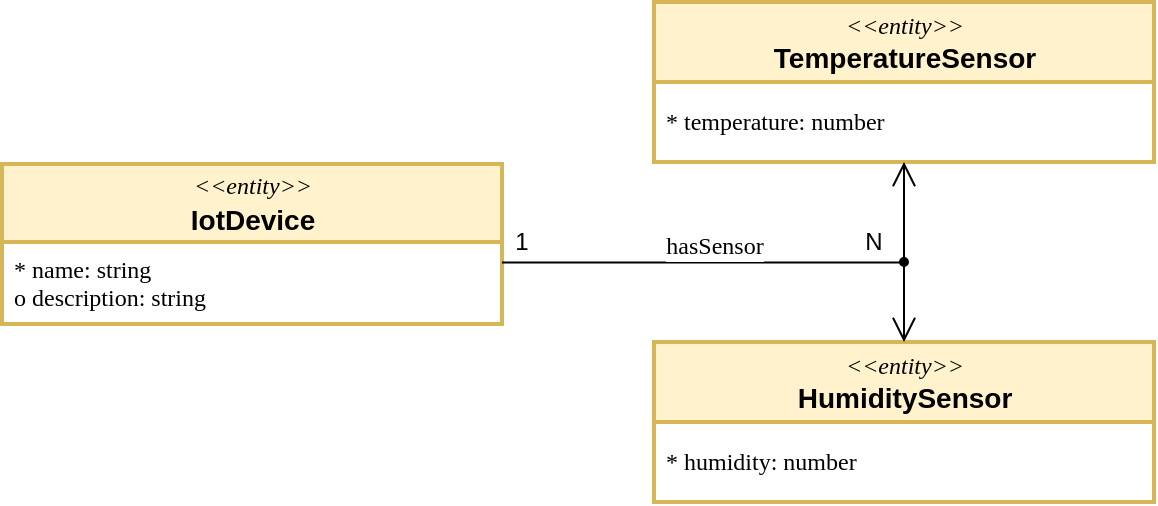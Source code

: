 <mxfile version="22.0.3" type="device" pages="2">
  <diagram name="schema" id="-U8rRpyTSq4u7GKG51dM">
    <mxGraphModel dx="1026" dy="681" grid="1" gridSize="10" guides="1" tooltips="1" connect="1" arrows="1" fold="1" page="1" pageScale="1" pageWidth="827" pageHeight="1169" math="0" shadow="0">
      <root>
        <mxCell id="0" />
        <mxCell id="1" parent="0" />
        <mxCell id="voWmRa2pXaKrDhGQnHco-1" value="&lt;font face=&quot;Tahoma&quot;&gt;&lt;i style=&quot;&quot;&gt;&lt;font style=&quot;font-size: 12px;&quot;&gt;&amp;lt;&amp;lt;entity&amp;gt;&amp;gt;&lt;/font&gt;&lt;/i&gt;&lt;br&gt;&lt;/font&gt;&lt;b&gt;IotDevice&lt;/b&gt;" style="swimlane;childLayout=stackLayout;horizontal=1;startSize=39;horizontalStack=0;rounded=0;fontSize=14;fontStyle=0;strokeWidth=2;resizeParent=0;resizeLast=1;shadow=0;dashed=0;align=center;fillColor=#fff2cc;strokeColor=#d6b656;arcSize=19;spacingBottom=2;html=1;" parent="1" vertex="1">
          <mxGeometry x="164" y="311" width="250" height="80" as="geometry" />
        </mxCell>
        <mxCell id="voWmRa2pXaKrDhGQnHco-2" value="* name: string&lt;br&gt;o description: string" style="align=left;strokeColor=none;fillColor=none;spacingLeft=4;fontSize=12;verticalAlign=top;resizable=0;rotatable=0;part=1;html=1;fontFamily=Verdana;" parent="voWmRa2pXaKrDhGQnHco-1" vertex="1">
          <mxGeometry y="39" width="250" height="41" as="geometry" />
        </mxCell>
        <mxCell id="voWmRa2pXaKrDhGQnHco-3" value="&lt;font style=&quot;font-size: 12px;&quot; face=&quot;Tahoma&quot;&gt;&amp;lt;&amp;lt;entity&amp;gt;&amp;gt;&lt;/font&gt;&lt;br&gt;&lt;span style=&quot;font-style: normal;&quot;&gt;&lt;b&gt;TemperatureSensor&lt;/b&gt;&lt;/span&gt;" style="swimlane;childLayout=stackLayout;horizontal=1;startSize=40;horizontalStack=0;rounded=0;fontSize=14;fontStyle=2;strokeWidth=2;resizeParent=0;resizeLast=1;shadow=0;dashed=0;align=center;fillColor=#fff2cc;strokeColor=#d6b656;spacingBottom=2;arcSize=19;fixDash=0;autosize=1;container=1;backgroundOutline=0;enumerate=0;noLabel=0;html=1;" parent="1" vertex="1">
          <mxGeometry x="490" y="230" width="250" height="80" as="geometry" />
        </mxCell>
        <mxCell id="voWmRa2pXaKrDhGQnHco-5" value="* temperature: number" style="align=left;strokeColor=none;fillColor=none;spacingLeft=4;fontSize=12;verticalAlign=middle;resizable=0;rotatable=0;part=1;spacingBottom=0;html=1;fontFamily=Verdana;spacing=2;horizontal=1;autosize=1;resizeWidth=0;resizeHeight=0;" parent="voWmRa2pXaKrDhGQnHco-3" vertex="1">
          <mxGeometry y="40" width="250" height="40" as="geometry" />
        </mxCell>
        <mxCell id="voWmRa2pXaKrDhGQnHco-6" value="&lt;font style=&quot;font-size: 12px;&quot; face=&quot;Tahoma&quot;&gt;&amp;lt;&amp;lt;entity&amp;gt;&amp;gt;&lt;/font&gt;&lt;br&gt;&lt;span style=&quot;font-style: normal;&quot;&gt;&lt;b&gt;HumiditySensor&lt;/b&gt;&lt;/span&gt;" style="swimlane;childLayout=stackLayout;horizontal=1;startSize=40;horizontalStack=0;rounded=0;fontSize=14;fontStyle=2;strokeWidth=2;resizeParent=0;resizeLast=1;shadow=0;dashed=0;align=center;fillColor=#fff2cc;strokeColor=#d6b656;spacingBottom=2;arcSize=19;fixDash=0;autosize=1;container=1;backgroundOutline=0;enumerate=0;noLabel=0;html=1;" parent="1" vertex="1">
          <mxGeometry x="490" y="400" width="250" height="80" as="geometry" />
        </mxCell>
        <mxCell id="voWmRa2pXaKrDhGQnHco-7" value="* humidity: number" style="align=left;strokeColor=none;fillColor=none;spacingLeft=4;fontSize=12;verticalAlign=middle;resizable=0;rotatable=0;part=1;spacingBottom=0;html=1;fontFamily=Verdana;spacing=2;horizontal=1;autosize=1;resizeWidth=0;resizeHeight=0;" parent="voWmRa2pXaKrDhGQnHco-6" vertex="1">
          <mxGeometry y="40" width="250" height="40" as="geometry" />
        </mxCell>
        <mxCell id="voWmRa2pXaKrDhGQnHco-10" value="" style="edgeStyle=orthogonalEdgeStyle;rounded=0;jumpSize=8;orthogonalLoop=1;jettySize=auto;html=1;fontFamily=Verdana;fontSize=12;fontColor=#000000;startArrow=open;startFill=0;endArrow=oval;endFill=1;startSize=10;endSize=4;exitX=0.5;exitY=0;exitDx=0;exitDy=0;strokeWidth=1;" parent="1" source="voWmRa2pXaKrDhGQnHco-6" edge="1">
          <mxGeometry x="0.071" y="-11" relative="1" as="geometry">
            <Array as="points">
              <mxPoint x="615" y="360" />
            </Array>
            <mxPoint x="625" y="320" as="sourcePoint" />
            <mxPoint x="615" y="360" as="targetPoint" />
            <mxPoint as="offset" />
          </mxGeometry>
        </mxCell>
        <mxCell id="voWmRa2pXaKrDhGQnHco-11" style="edgeStyle=orthogonalEdgeStyle;rounded=0;orthogonalLoop=1;jettySize=auto;html=1;exitX=1;exitY=0.25;exitDx=0;exitDy=0;entryX=0.5;entryY=1;entryDx=0;entryDy=0;endArrow=open;endFill=0;startSize=4;endSize=10;" parent="1" source="voWmRa2pXaKrDhGQnHco-2" target="voWmRa2pXaKrDhGQnHco-5" edge="1">
          <mxGeometry relative="1" as="geometry">
            <Array as="points">
              <mxPoint x="414" y="360" />
              <mxPoint x="615" y="360" />
            </Array>
          </mxGeometry>
        </mxCell>
        <mxCell id="voWmRa2pXaKrDhGQnHco-12" value="&lt;font face=&quot;Verdana&quot; style=&quot;font-size: 12px;&quot;&gt;hasSensor&lt;/font&gt;" style="edgeLabel;html=1;align=center;verticalAlign=middle;resizable=0;points=[];" parent="voWmRa2pXaKrDhGQnHco-11" vertex="1" connectable="0">
          <mxGeometry x="0.011" y="1" relative="1" as="geometry">
            <mxPoint x="-21" y="-8" as="offset" />
          </mxGeometry>
        </mxCell>
        <mxCell id="_L3FRz4O-gy1xlna3gWk-1" value="1" style="text;html=1;strokeColor=none;fillColor=none;align=center;verticalAlign=middle;whiteSpace=wrap;rounded=0;" parent="1" vertex="1">
          <mxGeometry x="414" y="340" width="20" height="20" as="geometry" />
        </mxCell>
        <mxCell id="_L3FRz4O-gy1xlna3gWk-2" value="N" style="text;html=1;strokeColor=none;fillColor=none;align=center;verticalAlign=middle;whiteSpace=wrap;rounded=0;" parent="1" vertex="1">
          <mxGeometry x="590" y="340" width="20" height="20" as="geometry" />
        </mxCell>
      </root>
    </mxGraphModel>
  </diagram>
  <diagram id="lVq_1g_pCwZ7buvHjpqm" name="instance">
    <mxGraphModel dx="1026" dy="681" grid="1" gridSize="10" guides="1" tooltips="1" connect="1" arrows="1" fold="1" page="1" pageScale="1" pageWidth="827" pageHeight="1169" math="0" shadow="0">
      <root>
        <mxCell id="0" />
        <mxCell id="1" parent="0" />
        <mxCell id="Z3KZdV1z-FpotFy621Re-1" value="&lt;i style=&quot;&quot;&gt;&lt;font face=&quot;Verdana&quot;&gt;urn:ngsi-ld:IotDevice:1&lt;/font&gt;&lt;/i&gt;" style="swimlane;childLayout=stackLayout;horizontal=1;startSize=39;horizontalStack=0;rounded=0;fontSize=14;fontStyle=0;strokeWidth=2;resizeParent=0;resizeLast=1;shadow=0;dashed=0;align=center;fillColor=#fff2cc;strokeColor=#d6b656;arcSize=19;spacingBottom=2;html=1;" parent="1" vertex="1">
          <mxGeometry x="164" y="311" width="250" height="80" as="geometry" />
        </mxCell>
        <mxCell id="Z3KZdV1z-FpotFy621Re-2" value="name = &quot;IoTDevice&quot;&lt;br&gt;description = &quot;IoT device with sensors.&lt;span style=&quot;background-color: initial;&quot;&gt;&quot;&lt;/span&gt;" style="align=left;strokeColor=none;fillColor=none;spacingLeft=4;fontSize=12;verticalAlign=top;resizable=0;rotatable=0;part=1;html=1;fontFamily=Verdana;" parent="Z3KZdV1z-FpotFy621Re-1" vertex="1">
          <mxGeometry y="39" width="250" height="41" as="geometry" />
        </mxCell>
        <mxCell id="Z3KZdV1z-FpotFy621Re-3" value="&lt;i style=&quot;border-color: var(--border-color);&quot;&gt;&lt;font face=&quot;Verdana&quot;&gt;urn:ngsi-ld:TemperatureSensor:1&lt;/font&gt;&lt;/i&gt;" style="swimlane;childLayout=stackLayout;horizontal=1;startSize=38;horizontalStack=0;rounded=0;fontSize=14;fontStyle=2;strokeWidth=2;resizeParent=0;resizeLast=1;shadow=0;dashed=0;align=center;fillColor=#fff2cc;strokeColor=#d6b656;spacingBottom=2;arcSize=19;fixDash=0;autosize=1;container=1;backgroundOutline=0;enumerate=0;noLabel=0;html=1;" parent="1" vertex="1">
          <mxGeometry x="490" y="230" width="280" height="80" as="geometry" />
        </mxCell>
        <mxCell id="Z3KZdV1z-FpotFy621Re-4" value="temperature =&amp;nbsp;27.9 (unitCode = &quot;CEL&quot;)" style="align=left;strokeColor=none;fillColor=none;spacingLeft=4;fontSize=12;verticalAlign=middle;resizable=0;rotatable=0;part=1;spacingBottom=0;html=1;fontFamily=Verdana;spacing=2;horizontal=1;autosize=1;resizeWidth=0;resizeHeight=0;" parent="Z3KZdV1z-FpotFy621Re-3" vertex="1">
          <mxGeometry y="38" width="280" height="42" as="geometry" />
        </mxCell>
        <mxCell id="Z3KZdV1z-FpotFy621Re-5" value="&lt;i style=&quot;border-color: var(--border-color);&quot;&gt;&lt;font face=&quot;Verdana&quot;&gt;urn:ngsi-ld:HumiditySensor:1&lt;/font&gt;&lt;/i&gt;" style="swimlane;childLayout=stackLayout;horizontal=1;startSize=38;horizontalStack=0;rounded=0;fontSize=14;fontStyle=2;strokeWidth=2;resizeParent=0;resizeLast=1;shadow=0;dashed=0;align=center;fillColor=#fff2cc;strokeColor=#d6b656;spacingBottom=2;arcSize=19;fixDash=0;autosize=1;container=1;backgroundOutline=0;enumerate=0;noLabel=0;html=1;" parent="1" vertex="1">
          <mxGeometry x="490" y="400" width="280" height="80" as="geometry" />
        </mxCell>
        <mxCell id="Z3KZdV1z-FpotFy621Re-6" value="humidity=&amp;nbsp;30.8 (unitCode = &quot;P1&quot;)" style="align=left;strokeColor=none;fillColor=none;spacingLeft=4;fontSize=12;verticalAlign=middle;resizable=0;rotatable=0;part=1;spacingBottom=0;html=1;fontFamily=Verdana;spacing=2;horizontal=1;autosize=1;resizeWidth=0;resizeHeight=0;" parent="Z3KZdV1z-FpotFy621Re-5" vertex="1">
          <mxGeometry y="38" width="280" height="42" as="geometry" />
        </mxCell>
        <mxCell id="Z3KZdV1z-FpotFy621Re-7" value="" style="edgeStyle=orthogonalEdgeStyle;rounded=0;jumpSize=8;orthogonalLoop=1;jettySize=auto;html=1;fontFamily=Verdana;fontSize=12;fontColor=#000000;startArrow=open;startFill=0;endArrow=oval;endFill=1;startSize=10;endSize=4;exitX=0.5;exitY=0;exitDx=0;exitDy=0;strokeWidth=1;" parent="1" source="Z3KZdV1z-FpotFy621Re-5" edge="1">
          <mxGeometry x="0.071" y="-11" relative="1" as="geometry">
            <Array as="points">
              <mxPoint x="630" y="380" />
              <mxPoint x="630" y="380" />
            </Array>
            <mxPoint x="625" y="320" as="sourcePoint" />
            <mxPoint x="630" y="360" as="targetPoint" />
            <mxPoint as="offset" />
          </mxGeometry>
        </mxCell>
        <mxCell id="Z3KZdV1z-FpotFy621Re-8" style="edgeStyle=orthogonalEdgeStyle;rounded=0;orthogonalLoop=1;jettySize=auto;html=1;exitX=1;exitY=0.25;exitDx=0;exitDy=0;entryX=0.5;entryY=1;entryDx=0;entryDy=0;endArrow=open;endFill=0;startSize=4;endSize=10;" parent="1" source="Z3KZdV1z-FpotFy621Re-2" target="Z3KZdV1z-FpotFy621Re-4" edge="1">
          <mxGeometry relative="1" as="geometry">
            <Array as="points">
              <mxPoint x="630" y="360" />
            </Array>
          </mxGeometry>
        </mxCell>
        <mxCell id="Z3KZdV1z-FpotFy621Re-9" value="&lt;font style=&quot;font-size: 12px;&quot; face=&quot;Verdana&quot;&gt;hasSensor&lt;/font&gt;" style="edgeLabel;html=1;align=center;verticalAlign=middle;resizable=0;points=[];" parent="Z3KZdV1z-FpotFy621Re-8" vertex="1" connectable="0">
          <mxGeometry x="0.011" y="1" relative="1" as="geometry">
            <mxPoint x="-21" y="-8" as="offset" />
          </mxGeometry>
        </mxCell>
      </root>
    </mxGraphModel>
  </diagram>
</mxfile>
